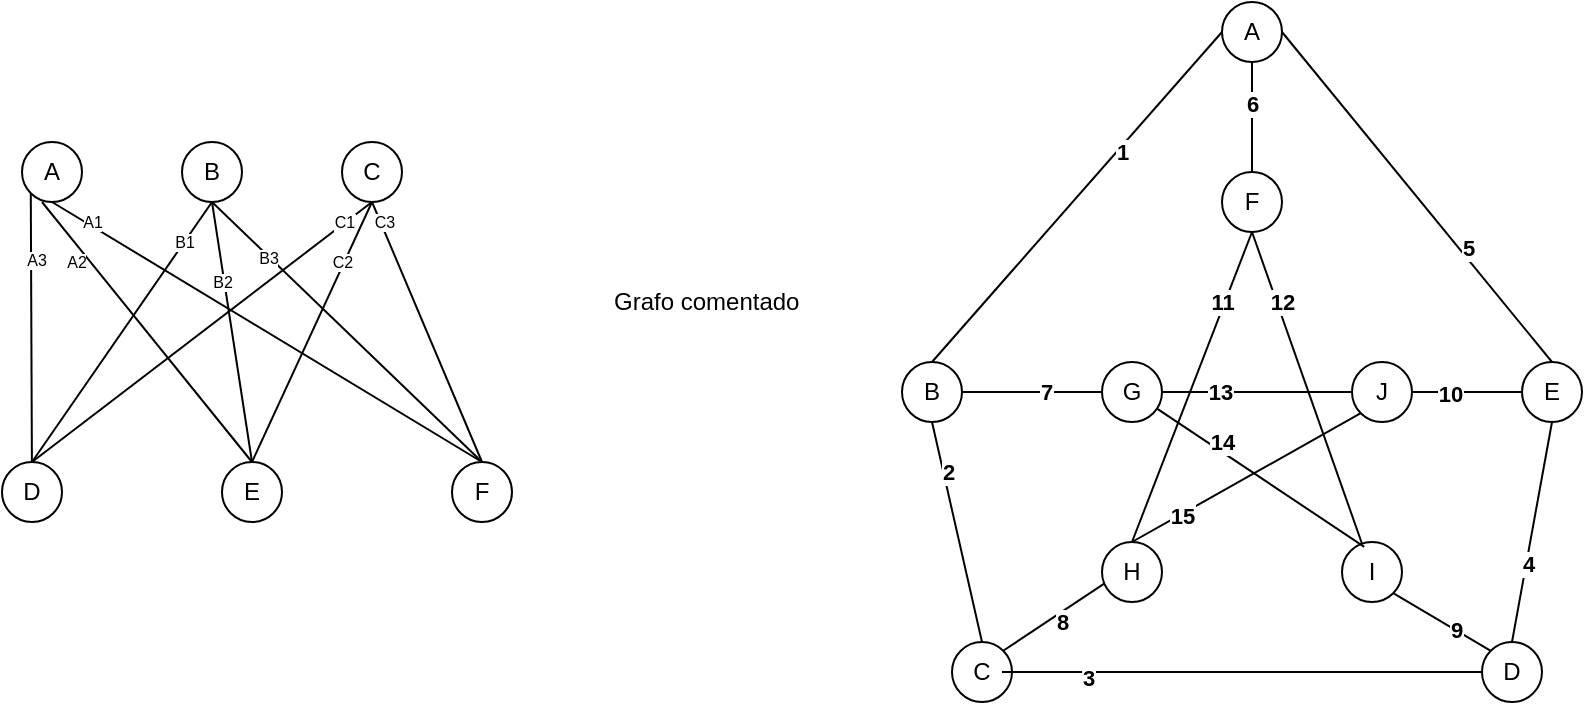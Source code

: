 <mxfile version="10.8.4" type="device"><diagram id="E2yMErYHFs7UdN1rJhgI" name="Page-1"><mxGraphModel dx="1118" dy="606" grid="1" gridSize="10" guides="1" tooltips="1" connect="1" arrows="1" fold="1" page="1" pageScale="1" pageWidth="850" pageHeight="1100" math="0" shadow="0"><root><mxCell id="0"/><mxCell id="1" parent="0"/><mxCell id="gJ-nmVk4SWMRrVebh5XO-48" value="A" style="ellipse;whiteSpace=wrap;html=1;aspect=fixed;" vertex="1" parent="1"><mxGeometry x="20" y="230" width="30" height="30" as="geometry"/></mxCell><mxCell id="gJ-nmVk4SWMRrVebh5XO-49" value="B" style="ellipse;whiteSpace=wrap;html=1;aspect=fixed;" vertex="1" parent="1"><mxGeometry x="100" y="230" width="30" height="30" as="geometry"/></mxCell><mxCell id="gJ-nmVk4SWMRrVebh5XO-50" value="C" style="ellipse;whiteSpace=wrap;html=1;aspect=fixed;" vertex="1" parent="1"><mxGeometry x="180" y="230" width="30" height="30" as="geometry"/></mxCell><mxCell id="gJ-nmVk4SWMRrVebh5XO-51" value="F" style="ellipse;whiteSpace=wrap;html=1;aspect=fixed;" vertex="1" parent="1"><mxGeometry x="235" y="390" width="30" height="30" as="geometry"/></mxCell><mxCell id="gJ-nmVk4SWMRrVebh5XO-52" value="E" style="ellipse;whiteSpace=wrap;html=1;aspect=fixed;" vertex="1" parent="1"><mxGeometry x="120" y="390" width="30" height="30" as="geometry"/></mxCell><mxCell id="gJ-nmVk4SWMRrVebh5XO-53" value="D" style="ellipse;whiteSpace=wrap;html=1;aspect=fixed;" vertex="1" parent="1"><mxGeometry x="10" y="390" width="30" height="30" as="geometry"/></mxCell><mxCell id="gJ-nmVk4SWMRrVebh5XO-54" value="" style="endArrow=none;html=1;entryX=0;entryY=1;entryDx=0;entryDy=0;" edge="1" parent="1" source="gJ-nmVk4SWMRrVebh5XO-53" target="gJ-nmVk4SWMRrVebh5XO-48"><mxGeometry width="50" height="50" relative="1" as="geometry"><mxPoint x="110" y="520" as="sourcePoint"/><mxPoint x="160" y="470" as="targetPoint"/></mxGeometry></mxCell><mxCell id="gJ-nmVk4SWMRrVebh5XO-55" value="A3" style="text;html=1;resizable=0;points=[];align=center;verticalAlign=middle;labelBackgroundColor=#ffffff;fontSize=8;" vertex="1" connectable="0" parent="gJ-nmVk4SWMRrVebh5XO-54"><mxGeometry x="-0.114" y="-1" relative="1" as="geometry"><mxPoint x="1.5" y="-42" as="offset"/></mxGeometry></mxCell><mxCell id="gJ-nmVk4SWMRrVebh5XO-56" value="" style="endArrow=none;html=1;exitX=0.5;exitY=0;exitDx=0;exitDy=0;" edge="1" parent="1" source="gJ-nmVk4SWMRrVebh5XO-52"><mxGeometry width="50" height="50" relative="1" as="geometry"><mxPoint x="130" y="430" as="sourcePoint"/><mxPoint x="30" y="260" as="targetPoint"/></mxGeometry></mxCell><mxCell id="gJ-nmVk4SWMRrVebh5XO-57" value="A2" style="text;html=1;resizable=0;points=[];align=center;verticalAlign=middle;labelBackgroundColor=#ffffff;fontSize=8;" vertex="1" connectable="0" parent="gJ-nmVk4SWMRrVebh5XO-56"><mxGeometry x="0.281" y="1" relative="1" as="geometry"><mxPoint x="-20.5" y="-17.5" as="offset"/></mxGeometry></mxCell><mxCell id="gJ-nmVk4SWMRrVebh5XO-58" value="" style="endArrow=none;html=1;exitX=0.5;exitY=0;exitDx=0;exitDy=0;entryX=0.5;entryY=1;entryDx=0;entryDy=0;" edge="1" parent="1" source="gJ-nmVk4SWMRrVebh5XO-51" target="gJ-nmVk4SWMRrVebh5XO-48"><mxGeometry width="50" height="50" relative="1" as="geometry"><mxPoint x="184.857" y="429.857" as="sourcePoint"/><mxPoint x="120" y="380" as="targetPoint"/></mxGeometry></mxCell><mxCell id="gJ-nmVk4SWMRrVebh5XO-59" value="A1" style="text;html=1;resizable=0;points=[];align=center;verticalAlign=middle;labelBackgroundColor=#ffffff;fontSize=8;" vertex="1" connectable="0" parent="gJ-nmVk4SWMRrVebh5XO-58"><mxGeometry x="0.663" relative="1" as="geometry"><mxPoint x="-16" y="-12" as="offset"/></mxGeometry></mxCell><mxCell id="gJ-nmVk4SWMRrVebh5XO-60" value="" style="endArrow=none;html=1;exitX=0.5;exitY=0;exitDx=0;exitDy=0;entryX=0.5;entryY=1;entryDx=0;entryDy=0;" edge="1" parent="1" source="gJ-nmVk4SWMRrVebh5XO-53" target="gJ-nmVk4SWMRrVebh5XO-49"><mxGeometry width="50" height="50" relative="1" as="geometry"><mxPoint x="240.286" y="429.857" as="sourcePoint"/><mxPoint x="130" y="390" as="targetPoint"/></mxGeometry></mxCell><mxCell id="gJ-nmVk4SWMRrVebh5XO-61" value="B1" style="text;html=1;resizable=0;points=[];align=center;verticalAlign=middle;labelBackgroundColor=#ffffff;fontSize=8;" vertex="1" connectable="0" parent="gJ-nmVk4SWMRrVebh5XO-60"><mxGeometry x="0.596" y="-1" relative="1" as="geometry"><mxPoint x="3" y="-7" as="offset"/></mxGeometry></mxCell><mxCell id="gJ-nmVk4SWMRrVebh5XO-62" value="" style="endArrow=none;html=1;exitX=0.5;exitY=0;exitDx=0;exitDy=0;entryX=0.5;entryY=1;entryDx=0;entryDy=0;" edge="1" parent="1" source="gJ-nmVk4SWMRrVebh5XO-52" target="gJ-nmVk4SWMRrVebh5XO-49"><mxGeometry width="50" height="50" relative="1" as="geometry"><mxPoint x="130" y="429.857" as="sourcePoint"/><mxPoint x="184.857" y="389.857" as="targetPoint"/></mxGeometry></mxCell><mxCell id="gJ-nmVk4SWMRrVebh5XO-63" value="B2" style="text;html=1;resizable=0;points=[];align=center;verticalAlign=middle;labelBackgroundColor=#ffffff;fontSize=8;" vertex="1" connectable="0" parent="gJ-nmVk4SWMRrVebh5XO-62"><mxGeometry x="0.392" y="1" relative="1" as="geometry"><mxPoint as="offset"/></mxGeometry></mxCell><mxCell id="gJ-nmVk4SWMRrVebh5XO-64" value="" style="endArrow=none;html=1;exitX=0.5;exitY=0;exitDx=0;exitDy=0;entryX=0.5;entryY=1;entryDx=0;entryDy=0;" edge="1" parent="1" source="gJ-nmVk4SWMRrVebh5XO-51" target="gJ-nmVk4SWMRrVebh5XO-49"><mxGeometry width="50" height="50" relative="1" as="geometry"><mxPoint x="184.857" y="429.857" as="sourcePoint"/><mxPoint x="184.857" y="389.857" as="targetPoint"/></mxGeometry></mxCell><mxCell id="gJ-nmVk4SWMRrVebh5XO-65" value="B3" style="text;html=1;resizable=0;points=[];align=center;verticalAlign=middle;labelBackgroundColor=#ffffff;fontSize=8;" vertex="1" connectable="0" parent="gJ-nmVk4SWMRrVebh5XO-64"><mxGeometry x="0.577" relative="1" as="geometry"><mxPoint x="-1" as="offset"/></mxGeometry></mxCell><mxCell id="gJ-nmVk4SWMRrVebh5XO-66" value="" style="endArrow=none;html=1;exitX=0.5;exitY=0;exitDx=0;exitDy=0;entryX=0.5;entryY=1;entryDx=0;entryDy=0;" edge="1" parent="1" source="gJ-nmVk4SWMRrVebh5XO-53" target="gJ-nmVk4SWMRrVebh5XO-50"><mxGeometry width="50" height="50" relative="1" as="geometry"><mxPoint x="240.286" y="429.857" as="sourcePoint"/><mxPoint x="184.857" y="389.857" as="targetPoint"/></mxGeometry></mxCell><mxCell id="gJ-nmVk4SWMRrVebh5XO-67" value="C1" style="text;html=1;resizable=0;points=[];align=center;verticalAlign=middle;labelBackgroundColor=#ffffff;fontSize=8;" vertex="1" connectable="0" parent="gJ-nmVk4SWMRrVebh5XO-66"><mxGeometry x="0.666" y="-2" relative="1" as="geometry"><mxPoint x="13" y="-13" as="offset"/></mxGeometry></mxCell><mxCell id="gJ-nmVk4SWMRrVebh5XO-68" value="" style="endArrow=none;html=1;exitX=0.5;exitY=0;exitDx=0;exitDy=0;entryX=0.5;entryY=1;entryDx=0;entryDy=0;" edge="1" parent="1" source="gJ-nmVk4SWMRrVebh5XO-52" target="gJ-nmVk4SWMRrVebh5XO-50"><mxGeometry width="50" height="50" relative="1" as="geometry"><mxPoint x="130" y="429.857" as="sourcePoint"/><mxPoint x="240.286" y="389.857" as="targetPoint"/></mxGeometry></mxCell><mxCell id="gJ-nmVk4SWMRrVebh5XO-69" value="C2" style="text;html=1;resizable=0;points=[];align=center;verticalAlign=middle;labelBackgroundColor=#ffffff;fontSize=8;" vertex="1" connectable="0" parent="gJ-nmVk4SWMRrVebh5XO-68"><mxGeometry x="0.382" relative="1" as="geometry"><mxPoint x="3.5" y="-10" as="offset"/></mxGeometry></mxCell><mxCell id="gJ-nmVk4SWMRrVebh5XO-70" value="" style="endArrow=none;html=1;exitX=0.5;exitY=0;exitDx=0;exitDy=0;entryX=0.5;entryY=1;entryDx=0;entryDy=0;" edge="1" parent="1" source="gJ-nmVk4SWMRrVebh5XO-51" target="gJ-nmVk4SWMRrVebh5XO-50"><mxGeometry width="50" height="50" relative="1" as="geometry"><mxPoint x="184.857" y="429.857" as="sourcePoint"/><mxPoint x="240.286" y="389.857" as="targetPoint"/></mxGeometry></mxCell><mxCell id="gJ-nmVk4SWMRrVebh5XO-71" value="C3" style="text;html=1;resizable=0;points=[];align=center;verticalAlign=middle;labelBackgroundColor=#ffffff;fontSize=8;" vertex="1" connectable="0" parent="gJ-nmVk4SWMRrVebh5XO-70"><mxGeometry x="0.253" y="-1" relative="1" as="geometry"><mxPoint x="-16" y="-38" as="offset"/></mxGeometry></mxCell><mxCell id="gJ-nmVk4SWMRrVebh5XO-74" value="Grafo comentado" style="text;html=1;resizable=0;points=[];autosize=1;align=left;verticalAlign=top;spacingTop=-4;" vertex="1" parent="1"><mxGeometry x="314" y="300" width="110" height="20" as="geometry"/></mxCell><mxCell id="gJ-nmVk4SWMRrVebh5XO-75" value="I" style="ellipse;whiteSpace=wrap;html=1;aspect=fixed;" vertex="1" parent="1"><mxGeometry x="680" y="430" width="30" height="30" as="geometry"/></mxCell><mxCell id="gJ-nmVk4SWMRrVebh5XO-76" value="H" style="ellipse;whiteSpace=wrap;html=1;aspect=fixed;" vertex="1" parent="1"><mxGeometry x="560" y="430" width="30" height="30" as="geometry"/></mxCell><mxCell id="gJ-nmVk4SWMRrVebh5XO-77" value="F" style="ellipse;whiteSpace=wrap;html=1;aspect=fixed;" vertex="1" parent="1"><mxGeometry x="620" y="245" width="30" height="30" as="geometry"/></mxCell><mxCell id="gJ-nmVk4SWMRrVebh5XO-78" value="J" style="ellipse;whiteSpace=wrap;html=1;aspect=fixed;" vertex="1" parent="1"><mxGeometry x="685" y="340" width="30" height="30" as="geometry"/></mxCell><mxCell id="gJ-nmVk4SWMRrVebh5XO-79" value="G" style="ellipse;whiteSpace=wrap;html=1;aspect=fixed;" vertex="1" parent="1"><mxGeometry x="560" y="340" width="30" height="30" as="geometry"/></mxCell><mxCell id="gJ-nmVk4SWMRrVebh5XO-80" value="A" style="ellipse;whiteSpace=wrap;html=1;aspect=fixed;" vertex="1" parent="1"><mxGeometry x="620" y="160" width="30" height="30" as="geometry"/></mxCell><mxCell id="gJ-nmVk4SWMRrVebh5XO-81" value="B" style="ellipse;whiteSpace=wrap;html=1;aspect=fixed;" vertex="1" parent="1"><mxGeometry x="460" y="340" width="30" height="30" as="geometry"/></mxCell><mxCell id="gJ-nmVk4SWMRrVebh5XO-82" value="E" style="ellipse;whiteSpace=wrap;html=1;aspect=fixed;" vertex="1" parent="1"><mxGeometry x="770" y="340" width="30" height="30" as="geometry"/></mxCell><mxCell id="gJ-nmVk4SWMRrVebh5XO-83" value="D" style="ellipse;whiteSpace=wrap;html=1;aspect=fixed;" vertex="1" parent="1"><mxGeometry x="750" y="480" width="30" height="30" as="geometry"/></mxCell><mxCell id="gJ-nmVk4SWMRrVebh5XO-84" value="C" style="ellipse;whiteSpace=wrap;html=1;aspect=fixed;" vertex="1" parent="1"><mxGeometry x="485" y="480" width="30" height="30" as="geometry"/></mxCell><mxCell id="gJ-nmVk4SWMRrVebh5XO-85" value="" style="endArrow=none;html=1;fontSize=8;entryX=0;entryY=0.5;entryDx=0;entryDy=0;exitX=0.5;exitY=0;exitDx=0;exitDy=0;" edge="1" parent="1" source="gJ-nmVk4SWMRrVebh5XO-81" target="gJ-nmVk4SWMRrVebh5XO-80"><mxGeometry width="50" height="50" relative="1" as="geometry"><mxPoint x="450" y="580" as="sourcePoint"/><mxPoint x="500" y="530" as="targetPoint"/></mxGeometry></mxCell><mxCell id="gJ-nmVk4SWMRrVebh5XO-86" value="1" style="text;html=1;resizable=0;points=[];align=center;verticalAlign=middle;labelBackgroundColor=#ffffff;fontSize=11;fontStyle=1" vertex="1" connectable="0" parent="gJ-nmVk4SWMRrVebh5XO-85"><mxGeometry x="0.288" y="-2" relative="1" as="geometry"><mxPoint as="offset"/></mxGeometry></mxCell><mxCell id="gJ-nmVk4SWMRrVebh5XO-87" value="" style="endArrow=none;html=1;fontSize=8;entryX=0.5;entryY=0;entryDx=0;entryDy=0;exitX=0.5;exitY=1;exitDx=0;exitDy=0;" edge="1" parent="1" source="gJ-nmVk4SWMRrVebh5XO-81" target="gJ-nmVk4SWMRrVebh5XO-84"><mxGeometry width="50" height="50" relative="1" as="geometry"><mxPoint x="485.143" y="349.857" as="sourcePoint"/><mxPoint x="634.286" y="195.571" as="targetPoint"/></mxGeometry></mxCell><mxCell id="gJ-nmVk4SWMRrVebh5XO-88" value="2" style="text;html=1;resizable=0;points=[];align=center;verticalAlign=middle;labelBackgroundColor=#ffffff;fontSize=11;fontStyle=1" vertex="1" connectable="0" parent="gJ-nmVk4SWMRrVebh5XO-87"><mxGeometry x="-0.545" y="2" relative="1" as="geometry"><mxPoint as="offset"/></mxGeometry></mxCell><mxCell id="gJ-nmVk4SWMRrVebh5XO-89" value="" style="endArrow=none;html=1;fontSize=8;exitX=0;exitY=0.5;exitDx=0;exitDy=0;" edge="1" parent="1" source="gJ-nmVk4SWMRrVebh5XO-83"><mxGeometry width="50" height="50" relative="1" as="geometry"><mxPoint x="485.143" y="380.143" as="sourcePoint"/><mxPoint x="510" y="495" as="targetPoint"/></mxGeometry></mxCell><mxCell id="gJ-nmVk4SWMRrVebh5XO-90" value="3" style="text;html=1;resizable=0;points=[];align=center;verticalAlign=middle;labelBackgroundColor=#ffffff;fontSize=11;fontStyle=1" vertex="1" connectable="0" parent="gJ-nmVk4SWMRrVebh5XO-89"><mxGeometry x="0.643" y="3" relative="1" as="geometry"><mxPoint as="offset"/></mxGeometry></mxCell><mxCell id="gJ-nmVk4SWMRrVebh5XO-91" value="" style="endArrow=none;html=1;fontSize=8;exitX=0.5;exitY=0;exitDx=0;exitDy=0;entryX=0.5;entryY=1;entryDx=0;entryDy=0;" edge="1" parent="1" source="gJ-nmVk4SWMRrVebh5XO-83" target="gJ-nmVk4SWMRrVebh5XO-82"><mxGeometry width="50" height="50" relative="1" as="geometry"><mxPoint x="760" y="505.286" as="sourcePoint"/><mxPoint x="520" y="505" as="targetPoint"/></mxGeometry></mxCell><mxCell id="gJ-nmVk4SWMRrVebh5XO-92" value="4" style="text;html=1;resizable=0;points=[];align=center;verticalAlign=middle;labelBackgroundColor=#ffffff;fontSize=11;fontStyle=1" vertex="1" connectable="0" parent="gJ-nmVk4SWMRrVebh5XO-91"><mxGeometry x="-0.287" y="-1" relative="1" as="geometry"><mxPoint as="offset"/></mxGeometry></mxCell><mxCell id="gJ-nmVk4SWMRrVebh5XO-93" value="" style="endArrow=none;html=1;fontSize=8;exitX=0.5;exitY=0;exitDx=0;exitDy=0;entryX=1;entryY=0.5;entryDx=0;entryDy=0;" edge="1" parent="1" source="gJ-nmVk4SWMRrVebh5XO-82" target="gJ-nmVk4SWMRrVebh5XO-80"><mxGeometry width="50" height="50" relative="1" as="geometry"><mxPoint x="774.857" y="489.857" as="sourcePoint"/><mxPoint x="794.857" y="380.143" as="targetPoint"/></mxGeometry></mxCell><mxCell id="gJ-nmVk4SWMRrVebh5XO-94" value="5" style="text;html=1;resizable=0;points=[];align=center;verticalAlign=middle;labelBackgroundColor=#ffffff;fontSize=11;fontStyle=1" vertex="1" connectable="0" parent="gJ-nmVk4SWMRrVebh5XO-93"><mxGeometry x="-0.333" y="-3" relative="1" as="geometry"><mxPoint as="offset"/></mxGeometry></mxCell><mxCell id="gJ-nmVk4SWMRrVebh5XO-95" value="" style="endArrow=none;html=1;fontSize=8;entryX=0;entryY=0.5;entryDx=0;entryDy=0;exitX=1;exitY=0.5;exitDx=0;exitDy=0;" edge="1" parent="1" source="gJ-nmVk4SWMRrVebh5XO-81" target="gJ-nmVk4SWMRrVebh5XO-79"><mxGeometry width="50" height="50" relative="1" as="geometry"><mxPoint x="450" y="580" as="sourcePoint"/><mxPoint x="500" y="530" as="targetPoint"/></mxGeometry></mxCell><mxCell id="gJ-nmVk4SWMRrVebh5XO-96" value="7" style="text;html=1;resizable=0;points=[];align=center;verticalAlign=middle;labelBackgroundColor=#ffffff;fontSize=11;fontStyle=1" vertex="1" connectable="0" parent="gJ-nmVk4SWMRrVebh5XO-95"><mxGeometry x="0.187" relative="1" as="geometry"><mxPoint as="offset"/></mxGeometry></mxCell><mxCell id="gJ-nmVk4SWMRrVebh5XO-97" value="&lt;font style=&quot;font-size: 11px&quot;&gt;8&lt;/font&gt;" style="endArrow=none;html=1;fontSize=8;entryX=0.043;entryY=0.69;entryDx=0;entryDy=0;entryPerimeter=0;exitX=1;exitY=0;exitDx=0;exitDy=0;fontStyle=1" edge="1" parent="1" source="gJ-nmVk4SWMRrVebh5XO-84" target="gJ-nmVk4SWMRrVebh5XO-76"><mxGeometry x="0.067" y="-4" width="50" height="50" relative="1" as="geometry"><mxPoint x="450" y="580" as="sourcePoint"/><mxPoint x="500" y="530" as="targetPoint"/><mxPoint as="offset"/></mxGeometry></mxCell><mxCell id="gJ-nmVk4SWMRrVebh5XO-98" value="" style="endArrow=none;html=1;fontSize=8;entryX=1;entryY=1;entryDx=0;entryDy=0;exitX=0;exitY=0;exitDx=0;exitDy=0;" edge="1" parent="1" source="gJ-nmVk4SWMRrVebh5XO-83" target="gJ-nmVk4SWMRrVebh5XO-75"><mxGeometry width="50" height="50" relative="1" as="geometry"><mxPoint x="450" y="580" as="sourcePoint"/><mxPoint x="500" y="530" as="targetPoint"/></mxGeometry></mxCell><mxCell id="gJ-nmVk4SWMRrVebh5XO-99" value="9" style="text;html=1;resizable=0;points=[];align=center;verticalAlign=middle;labelBackgroundColor=#ffffff;fontSize=11;fontStyle=1" vertex="1" connectable="0" parent="gJ-nmVk4SWMRrVebh5XO-98"><mxGeometry x="-0.289" y="1" relative="1" as="geometry"><mxPoint y="-1" as="offset"/></mxGeometry></mxCell><mxCell id="gJ-nmVk4SWMRrVebh5XO-100" value="" style="endArrow=none;html=1;fontSize=8;entryX=1;entryY=0.5;entryDx=0;entryDy=0;exitX=0;exitY=0.5;exitDx=0;exitDy=0;" edge="1" parent="1" source="gJ-nmVk4SWMRrVebh5XO-82" target="gJ-nmVk4SWMRrVebh5XO-78"><mxGeometry width="50" height="50" relative="1" as="geometry"><mxPoint x="450" y="580" as="sourcePoint"/><mxPoint x="500" y="530" as="targetPoint"/></mxGeometry></mxCell><mxCell id="gJ-nmVk4SWMRrVebh5XO-101" value="10" style="text;html=1;resizable=0;points=[];align=center;verticalAlign=middle;labelBackgroundColor=#ffffff;fontSize=11;fontStyle=1" vertex="1" connectable="0" parent="gJ-nmVk4SWMRrVebh5XO-100"><mxGeometry x="0.312" y="1" relative="1" as="geometry"><mxPoint as="offset"/></mxGeometry></mxCell><mxCell id="gJ-nmVk4SWMRrVebh5XO-102" value="" style="endArrow=none;html=1;fontSize=8;entryX=0.5;entryY=1;entryDx=0;entryDy=0;exitX=0.5;exitY=0;exitDx=0;exitDy=0;" edge="1" parent="1" source="gJ-nmVk4SWMRrVebh5XO-77" target="gJ-nmVk4SWMRrVebh5XO-80"><mxGeometry width="50" height="50" relative="1" as="geometry"><mxPoint x="450" y="580" as="sourcePoint"/><mxPoint x="500" y="530" as="targetPoint"/></mxGeometry></mxCell><mxCell id="gJ-nmVk4SWMRrVebh5XO-103" value="6" style="text;html=1;resizable=0;points=[];align=center;verticalAlign=middle;labelBackgroundColor=#ffffff;fontSize=11;fontStyle=1" vertex="1" connectable="0" parent="gJ-nmVk4SWMRrVebh5XO-102"><mxGeometry x="0.229" relative="1" as="geometry"><mxPoint as="offset"/></mxGeometry></mxCell><mxCell id="gJ-nmVk4SWMRrVebh5XO-104" value="" style="endArrow=none;html=1;fontSize=8;entryX=0.5;entryY=1;entryDx=0;entryDy=0;exitX=0.5;exitY=0;exitDx=0;exitDy=0;" edge="1" parent="1" source="gJ-nmVk4SWMRrVebh5XO-76" target="gJ-nmVk4SWMRrVebh5XO-77"><mxGeometry width="50" height="50" relative="1" as="geometry"><mxPoint x="450" y="580" as="sourcePoint"/><mxPoint x="500" y="530" as="targetPoint"/></mxGeometry></mxCell><mxCell id="gJ-nmVk4SWMRrVebh5XO-105" value="11" style="text;html=1;resizable=0;points=[];align=center;verticalAlign=middle;labelBackgroundColor=#ffffff;fontSize=11;fontStyle=1" vertex="1" connectable="0" parent="gJ-nmVk4SWMRrVebh5XO-104"><mxGeometry x="0.514" relative="1" as="geometry"><mxPoint x="-0.5" y="-2.5" as="offset"/></mxGeometry></mxCell><mxCell id="gJ-nmVk4SWMRrVebh5XO-106" value="" style="endArrow=none;html=1;fontSize=8;entryX=0.5;entryY=1;entryDx=0;entryDy=0;" edge="1" parent="1" source="gJ-nmVk4SWMRrVebh5XO-75" target="gJ-nmVk4SWMRrVebh5XO-77"><mxGeometry width="50" height="50" relative="1" as="geometry"><mxPoint x="691" y="428" as="sourcePoint"/><mxPoint x="645.143" y="285.286" as="targetPoint"/></mxGeometry></mxCell><mxCell id="gJ-nmVk4SWMRrVebh5XO-107" value="12" style="text;html=1;resizable=0;points=[];align=center;verticalAlign=middle;labelBackgroundColor=#ffffff;fontSize=11;fontStyle=1" vertex="1" connectable="0" parent="gJ-nmVk4SWMRrVebh5XO-106"><mxGeometry x="0.378" y="1" relative="1" as="geometry"><mxPoint x="-1" y="-14" as="offset"/></mxGeometry></mxCell><mxCell id="gJ-nmVk4SWMRrVebh5XO-108" value="" style="endArrow=none;html=1;fontSize=8;exitX=0;exitY=0.5;exitDx=0;exitDy=0;" edge="1" parent="1" source="gJ-nmVk4SWMRrVebh5XO-78"><mxGeometry width="50" height="50" relative="1" as="geometry"><mxPoint x="450" y="580" as="sourcePoint"/><mxPoint x="590" y="355" as="targetPoint"/></mxGeometry></mxCell><mxCell id="gJ-nmVk4SWMRrVebh5XO-109" value="13" style="text;html=1;resizable=0;points=[];align=center;verticalAlign=middle;labelBackgroundColor=#ffffff;fontSize=11;fontStyle=1" vertex="1" connectable="0" parent="gJ-nmVk4SWMRrVebh5XO-108"><mxGeometry x="0.39" relative="1" as="geometry"><mxPoint as="offset"/></mxGeometry></mxCell><mxCell id="gJ-nmVk4SWMRrVebh5XO-110" value="" style="endArrow=none;html=1;fontSize=8;exitX=0.371;exitY=0.081;exitDx=0;exitDy=0;exitPerimeter=0;" edge="1" parent="1" source="gJ-nmVk4SWMRrVebh5XO-75" target="gJ-nmVk4SWMRrVebh5XO-79"><mxGeometry width="50" height="50" relative="1" as="geometry"><mxPoint x="694.857" y="365.286" as="sourcePoint"/><mxPoint x="600" y="365" as="targetPoint"/></mxGeometry></mxCell><mxCell id="gJ-nmVk4SWMRrVebh5XO-111" value="14" style="text;html=1;resizable=0;points=[];align=center;verticalAlign=middle;labelBackgroundColor=#ffffff;fontSize=11;fontStyle=1" vertex="1" connectable="0" parent="gJ-nmVk4SWMRrVebh5XO-110"><mxGeometry x="0.556" y="1" relative="1" as="geometry"><mxPoint x="10" y="0.5" as="offset"/></mxGeometry></mxCell><mxCell id="gJ-nmVk4SWMRrVebh5XO-112" value="" style="endArrow=none;html=1;fontSize=8;exitX=0.5;exitY=0;exitDx=0;exitDy=0;entryX=0;entryY=1;entryDx=0;entryDy=0;" edge="1" parent="1" source="gJ-nmVk4SWMRrVebh5XO-76" target="gJ-nmVk4SWMRrVebh5XO-78"><mxGeometry width="50" height="50" relative="1" as="geometry"><mxPoint x="701.143" y="442.429" as="sourcePoint"/><mxPoint x="597.49" y="373.306" as="targetPoint"/></mxGeometry></mxCell><mxCell id="gJ-nmVk4SWMRrVebh5XO-113" value="15" style="text;html=1;resizable=0;points=[];align=center;verticalAlign=middle;labelBackgroundColor=#ffffff;fontSize=11;fontStyle=1" vertex="1" connectable="0" parent="gJ-nmVk4SWMRrVebh5XO-112"><mxGeometry x="-0.571" y="-1" relative="1" as="geometry"><mxPoint as="offset"/></mxGeometry></mxCell></root></mxGraphModel></diagram></mxfile>